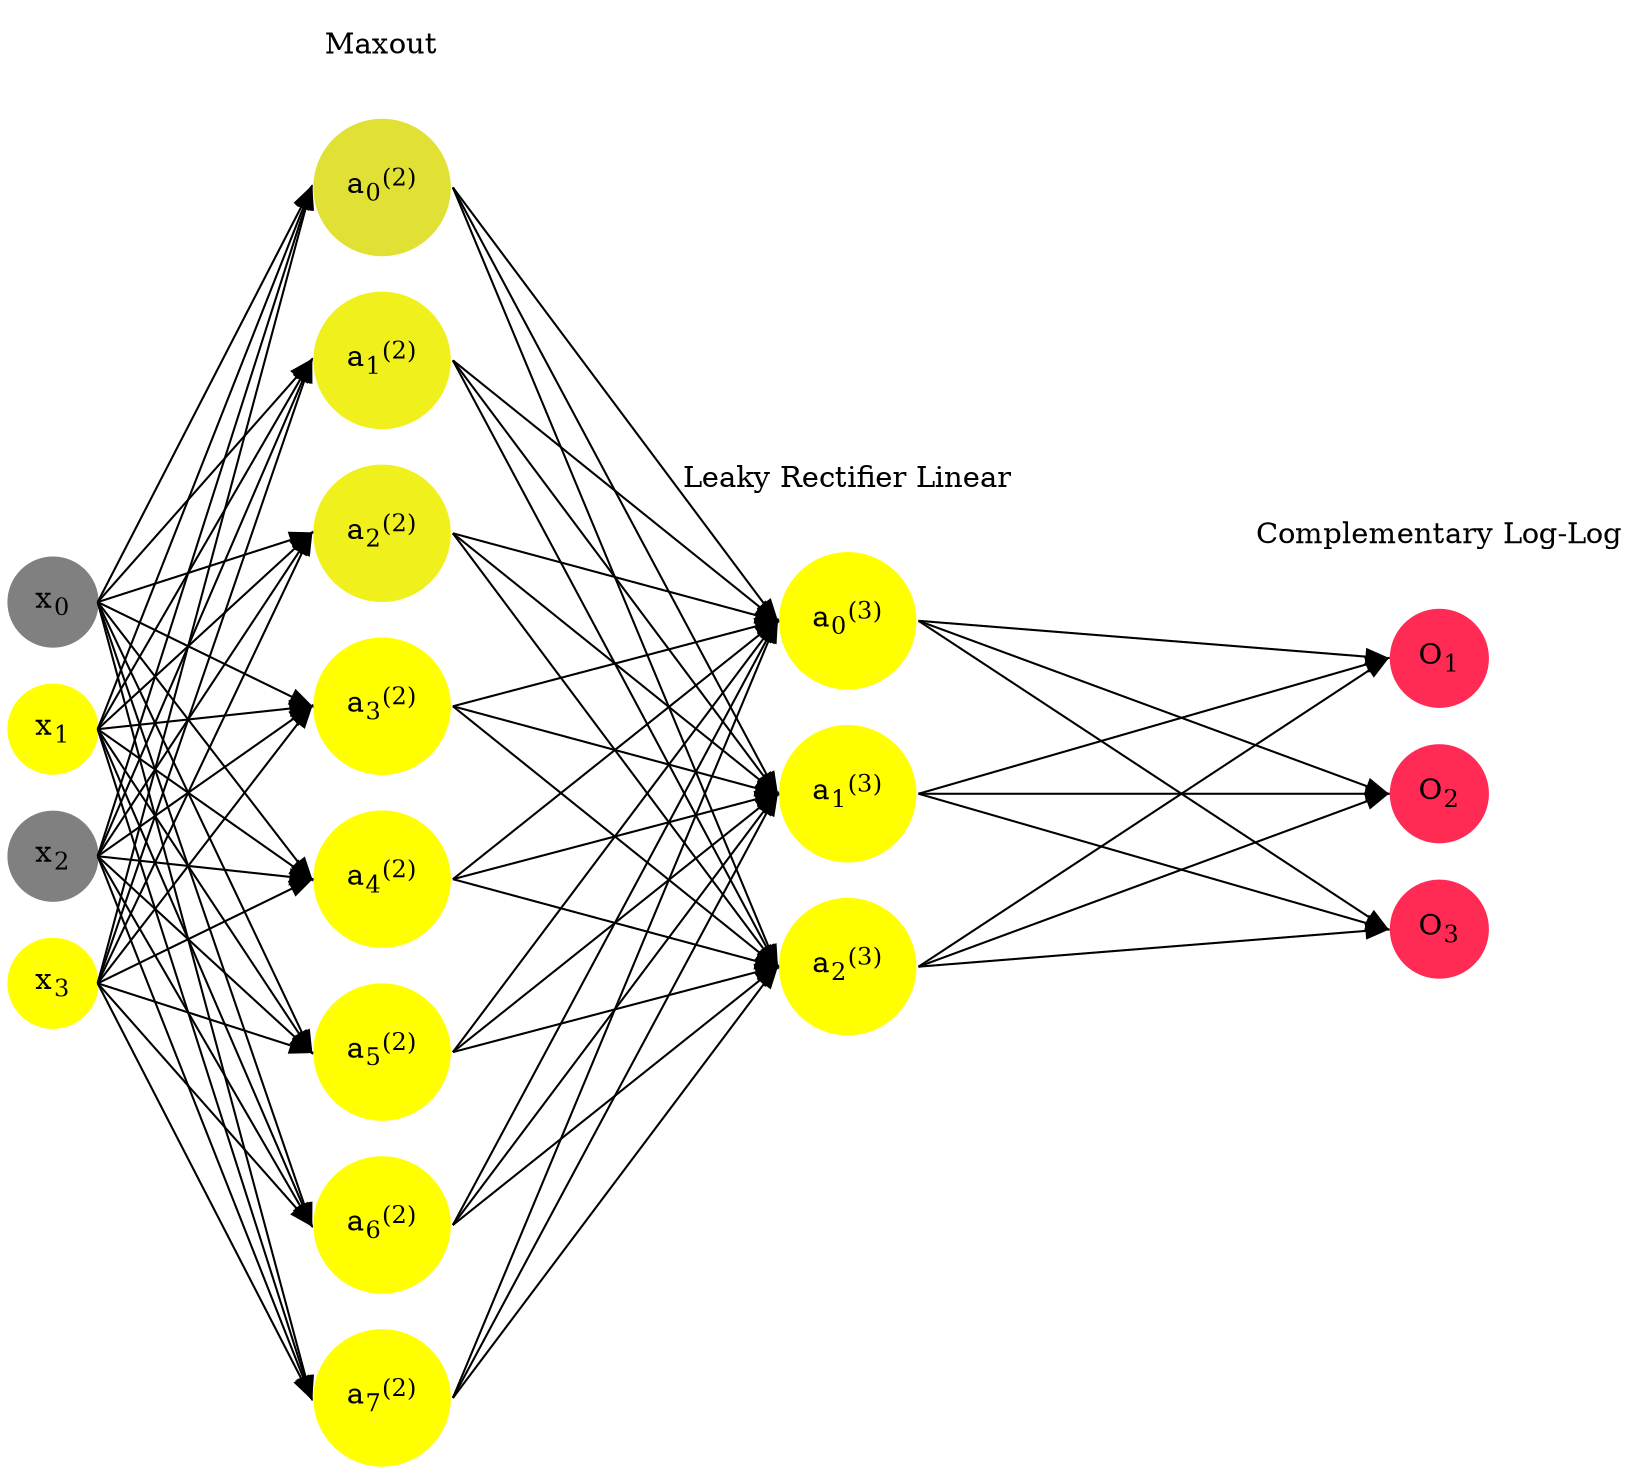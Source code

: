 digraph G {
	rankdir = LR;
	splines=false;
	edge[style=invis];
	ranksep= 1.4;
	{
	node [shape=circle, color="0.1667, 0.0, 0.5", style=filled, fillcolor="0.1667, 0.0, 0.5"];
	x0 [label=<x<sub>0</sub>>];
	}
	{
	node [shape=circle, color="0.1667, 1.0, 1.0", style=filled, fillcolor="0.1667, 1.0, 1.0"];
	x1 [label=<x<sub>1</sub>>];
	}
	{
	node [shape=circle, color="0.1667, 0.0, 0.5", style=filled, fillcolor="0.1667, 0.0, 0.5"];
	x2 [label=<x<sub>2</sub>>];
	}
	{
	node [shape=circle, color="0.1667, 1.0, 1.0", style=filled, fillcolor="0.1667, 1.0, 1.0"];
	x3 [label=<x<sub>3</sub>>];
	}
	{
	node [shape=circle, color="0.1667, 0.764484, 0.882242", style=filled, fillcolor="0.1667, 0.764484, 0.882242"];
	a02 [label=<a<sub>0</sub><sup>(2)</sup>>];
	}
	{
	node [shape=circle, color="0.1667, 0.879856, 0.939928", style=filled, fillcolor="0.1667, 0.879856, 0.939928"];
	a12 [label=<a<sub>1</sub><sup>(2)</sup>>];
	}
	{
	node [shape=circle, color="0.1667, 0.879856, 0.939928", style=filled, fillcolor="0.1667, 0.879856, 0.939928"];
	a22 [label=<a<sub>2</sub><sup>(2)</sup>>];
	}
	{
	node [shape=circle, color="0.1667, 1.886770, 1.443385", style=filled, fillcolor="0.1667, 1.886770, 1.443385"];
	a32 [label=<a<sub>3</sub><sup>(2)</sup>>];
	}
	{
	node [shape=circle, color="0.1667, 1.886770, 1.443385", style=filled, fillcolor="0.1667, 1.886770, 1.443385"];
	a42 [label=<a<sub>4</sub><sup>(2)</sup>>];
	}
	{
	node [shape=circle, color="0.1667, 1.886770, 1.443385", style=filled, fillcolor="0.1667, 1.886770, 1.443385"];
	a52 [label=<a<sub>5</sub><sup>(2)</sup>>];
	}
	{
	node [shape=circle, color="0.1667, 1.886770, 1.443385", style=filled, fillcolor="0.1667, 1.886770, 1.443385"];
	a62 [label=<a<sub>6</sub><sup>(2)</sup>>];
	}
	{
	node [shape=circle, color="0.1667, 1.886770, 1.443385", style=filled, fillcolor="0.1667, 1.886770, 1.443385"];
	a72 [label=<a<sub>7</sub><sup>(2)</sup>>];
	}
	{
	node [shape=circle, color="0.1667, 1.200650, 1.100325", style=filled, fillcolor="0.1667, 1.200650, 1.100325"];
	a03 [label=<a<sub>0</sub><sup>(3)</sup>>];
	}
	{
	node [shape=circle, color="0.1667, 3.531380, 2.265690", style=filled, fillcolor="0.1667, 3.531380, 2.265690"];
	a13 [label=<a<sub>1</sub><sup>(3)</sup>>];
	}
	{
	node [shape=circle, color="0.1667, 4.592037, 2.796019", style=filled, fillcolor="0.1667, 4.592037, 2.796019"];
	a23 [label=<a<sub>2</sub><sup>(3)</sup>>];
	}
	{
	node [shape=circle, color="0.9667, 0.83, 1.0", style=filled, fillcolor="0.9667, 0.83, 1.0"];
	O1 [label=<O<sub>1</sub>>];
	}
	{
	node [shape=circle, color="0.9667, 0.83, 1.0", style=filled, fillcolor="0.9667, 0.83, 1.0"];
	O2 [label=<O<sub>2</sub>>];
	}
	{
	node [shape=circle, color="0.9667, 0.83, 1.0", style=filled, fillcolor="0.9667, 0.83, 1.0"];
	O3 [label=<O<sub>3</sub>>];
	}
	{
	rank=same;
	x0->x1->x2->x3;
	}
	{
	rank=same;
	a02->a12->a22->a32->a42->a52->a62->a72;
	}
	{
	rank=same;
	a03->a13->a23;
	}
	{
	rank=same;
	O1->O2->O3;
	}
	l1 [shape=plaintext,label="Maxout"];
	l1->a02;
	{rank=same; l1;a02};
	l2 [shape=plaintext,label="Leaky Rectifier Linear"];
	l2->a03;
	{rank=same; l2;a03};
	l3 [shape=plaintext,label="Complementary Log-Log"];
	l3->O1;
	{rank=same; l3;O1};
edge[style=solid, tailport=e, headport=w];
	{x0;x1;x2;x3} -> {a02;a12;a22;a32;a42;a52;a62;a72};
	{a02;a12;a22;a32;a42;a52;a62;a72} -> {a03;a13;a23};
	{a03;a13;a23} -> {O1,O2,O3};
}